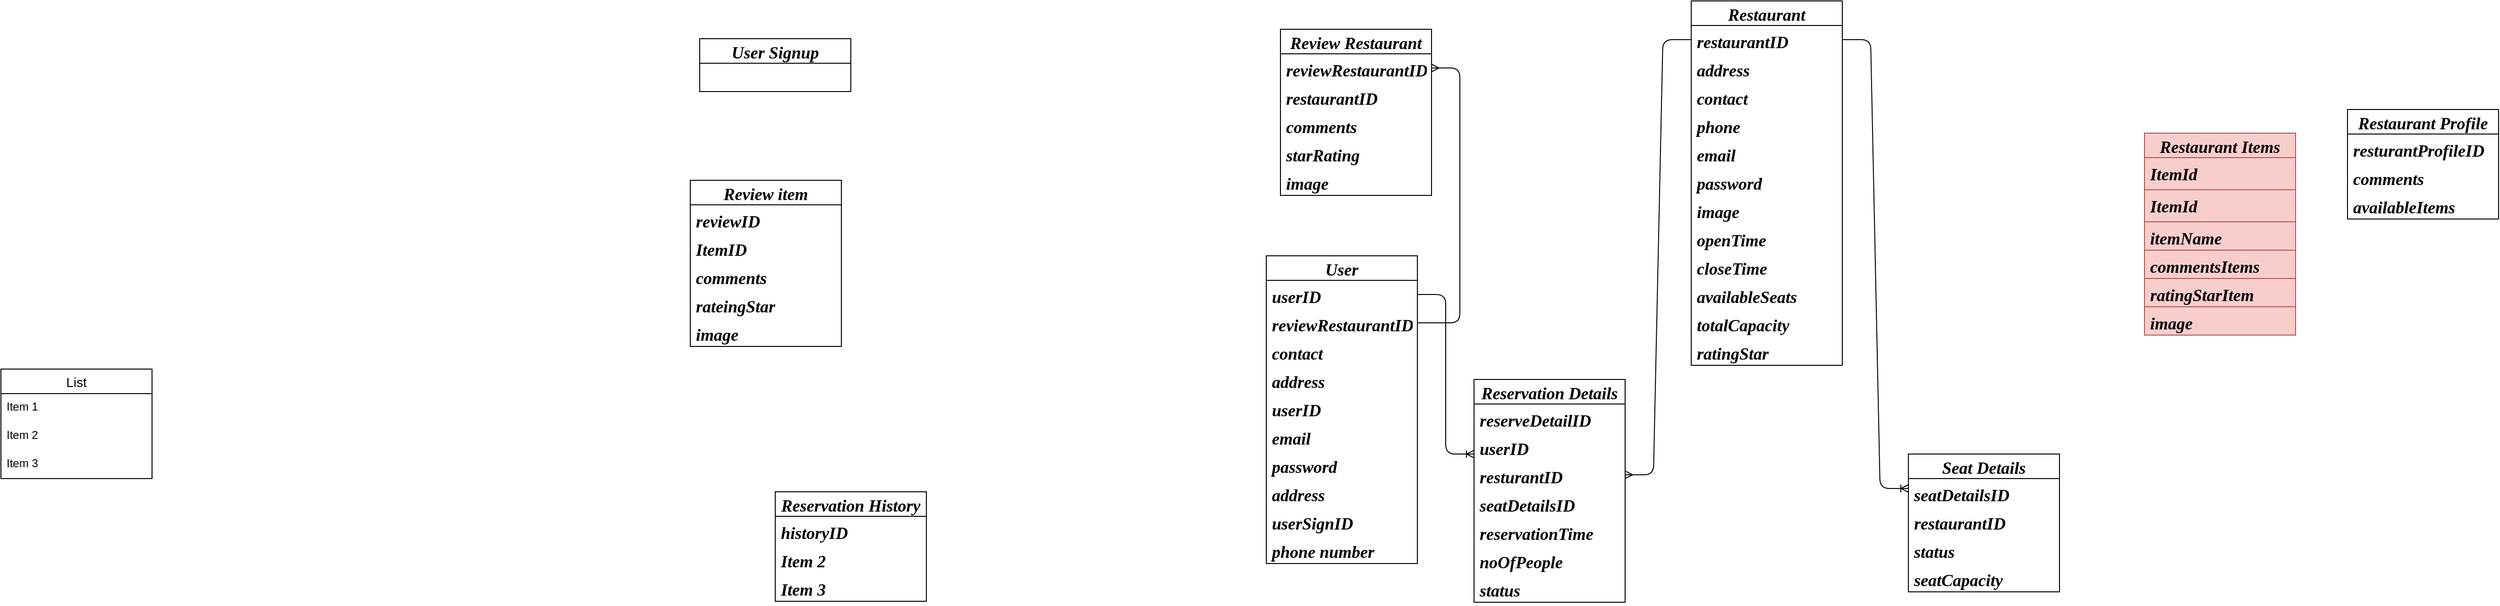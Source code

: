 <mxfile version="14.1.8" type="github">
  <diagram id="LtLgtl0H59_zhM7yrg9D" name="Page-1">
    <mxGraphModel dx="2921" dy="693" grid="1" gridSize="10" guides="1" tooltips="1" connect="1" arrows="1" fold="1" page="1" pageScale="1" pageWidth="850" pageHeight="1100" math="0" shadow="0">
      <root>
        <mxCell id="0" />
        <mxCell id="1" parent="0" />
        <mxCell id="K3Fq1qGG9vaQc0jTNdZ0-2" value="User" style="swimlane;fontStyle=3;childLayout=stackLayout;horizontal=1;startSize=26;horizontalStack=0;resizeParent=1;resizeParentMax=0;resizeLast=0;collapsible=1;marginBottom=0;align=center;fontSize=18;fontFamily=Times New Roman;" parent="1" vertex="1">
          <mxGeometry x="250" y="280" width="160" height="326" as="geometry" />
        </mxCell>
        <mxCell id="K3Fq1qGG9vaQc0jTNdZ0-3" value="userID" style="text;strokeColor=none;fillColor=none;spacingLeft=4;spacingRight=4;overflow=hidden;rotatable=0;points=[[0,0.5],[1,0.5]];portConstraint=eastwest;fontSize=18;fontFamily=Times New Roman;fontStyle=3" parent="K3Fq1qGG9vaQc0jTNdZ0-2" vertex="1">
          <mxGeometry y="26" width="160" height="30" as="geometry" />
        </mxCell>
        <mxCell id="K3Fq1qGG9vaQc0jTNdZ0-4" value="reviewRestaurantID" style="text;strokeColor=none;fillColor=none;spacingLeft=4;spacingRight=4;overflow=hidden;rotatable=0;points=[[0,0.5],[1,0.5]];portConstraint=eastwest;fontSize=18;fontFamily=Times New Roman;fontStyle=3" parent="K3Fq1qGG9vaQc0jTNdZ0-2" vertex="1">
          <mxGeometry y="56" width="160" height="30" as="geometry" />
        </mxCell>
        <mxCell id="K3Fq1qGG9vaQc0jTNdZ0-5" value="contact" style="text;strokeColor=none;fillColor=none;spacingLeft=4;spacingRight=4;overflow=hidden;rotatable=0;points=[[0,0.5],[1,0.5]];portConstraint=eastwest;fontSize=18;fontFamily=Times New Roman;fontStyle=3" parent="K3Fq1qGG9vaQc0jTNdZ0-2" vertex="1">
          <mxGeometry y="86" width="160" height="30" as="geometry" />
        </mxCell>
        <mxCell id="K3Fq1qGG9vaQc0jTNdZ0-13" value="address" style="text;strokeColor=none;fillColor=none;spacingLeft=4;spacingRight=4;overflow=hidden;rotatable=0;points=[[0,0.5],[1,0.5]];portConstraint=eastwest;fontSize=18;fontFamily=Times New Roman;fontStyle=3" parent="K3Fq1qGG9vaQc0jTNdZ0-2" vertex="1">
          <mxGeometry y="116" width="160" height="30" as="geometry" />
        </mxCell>
        <mxCell id="K3Fq1qGG9vaQc0jTNdZ0-32" value="userID" style="text;strokeColor=none;fillColor=none;spacingLeft=4;spacingRight=4;overflow=hidden;rotatable=0;points=[[0,0.5],[1,0.5]];portConstraint=eastwest;fontSize=18;fontFamily=Times New Roman;fontStyle=3" parent="K3Fq1qGG9vaQc0jTNdZ0-2" vertex="1">
          <mxGeometry y="146" width="160" height="30" as="geometry" />
        </mxCell>
        <mxCell id="K3Fq1qGG9vaQc0jTNdZ0-26" value="email" style="text;strokeColor=none;fillColor=none;spacingLeft=4;spacingRight=4;overflow=hidden;rotatable=0;points=[[0,0.5],[1,0.5]];portConstraint=eastwest;fontSize=18;fontFamily=Times New Roman;fontStyle=3" parent="K3Fq1qGG9vaQc0jTNdZ0-2" vertex="1">
          <mxGeometry y="176" width="160" height="30" as="geometry" />
        </mxCell>
        <mxCell id="K3Fq1qGG9vaQc0jTNdZ0-27" value="password" style="text;strokeColor=none;fillColor=none;spacingLeft=4;spacingRight=4;overflow=hidden;rotatable=0;points=[[0,0.5],[1,0.5]];portConstraint=eastwest;fontSize=18;fontFamily=Times New Roman;fontStyle=3" parent="K3Fq1qGG9vaQc0jTNdZ0-2" vertex="1">
          <mxGeometry y="206" width="160" height="30" as="geometry" />
        </mxCell>
        <mxCell id="K3Fq1qGG9vaQc0jTNdZ0-29" value="address" style="text;strokeColor=none;fillColor=none;spacingLeft=4;spacingRight=4;overflow=hidden;rotatable=0;points=[[0,0.5],[1,0.5]];portConstraint=eastwest;fontSize=18;fontFamily=Times New Roman;fontStyle=3" parent="K3Fq1qGG9vaQc0jTNdZ0-2" vertex="1">
          <mxGeometry y="236" width="160" height="30" as="geometry" />
        </mxCell>
        <mxCell id="K3Fq1qGG9vaQc0jTNdZ0-25" value="userSignID" style="text;strokeColor=none;fillColor=none;spacingLeft=4;spacingRight=4;overflow=hidden;rotatable=0;points=[[0,0.5],[1,0.5]];portConstraint=eastwest;fontSize=18;fontFamily=Times New Roman;fontStyle=3" parent="K3Fq1qGG9vaQc0jTNdZ0-2" vertex="1">
          <mxGeometry y="266" width="160" height="30" as="geometry" />
        </mxCell>
        <mxCell id="K3Fq1qGG9vaQc0jTNdZ0-28" value="phone number" style="text;strokeColor=none;fillColor=none;spacingLeft=4;spacingRight=4;overflow=hidden;rotatable=0;points=[[0,0.5],[1,0.5]];portConstraint=eastwest;fontSize=18;fontFamily=Times New Roman;fontStyle=3" parent="K3Fq1qGG9vaQc0jTNdZ0-2" vertex="1">
          <mxGeometry y="296" width="160" height="30" as="geometry" />
        </mxCell>
        <mxCell id="K3Fq1qGG9vaQc0jTNdZ0-7" value="Restaurant" style="swimlane;fontStyle=3;childLayout=stackLayout;horizontal=1;startSize=26;horizontalStack=0;resizeParent=1;resizeParentMax=0;resizeLast=0;collapsible=1;marginBottom=0;align=center;fontSize=18;fontFamily=Times New Roman;" parent="1" vertex="1">
          <mxGeometry x="700" y="10" width="160" height="386" as="geometry" />
        </mxCell>
        <mxCell id="K3Fq1qGG9vaQc0jTNdZ0-8" value="restaurantID" style="text;strokeColor=none;fillColor=none;spacingLeft=4;spacingRight=4;overflow=hidden;rotatable=0;points=[[0,0.5],[1,0.5]];portConstraint=eastwest;fontSize=18;fontFamily=Times New Roman;fontStyle=3" parent="K3Fq1qGG9vaQc0jTNdZ0-7" vertex="1">
          <mxGeometry y="26" width="160" height="30" as="geometry" />
        </mxCell>
        <mxCell id="K3Fq1qGG9vaQc0jTNdZ0-11" value="address" style="text;strokeColor=none;fillColor=none;spacingLeft=4;spacingRight=4;overflow=hidden;rotatable=0;points=[[0,0.5],[1,0.5]];portConstraint=eastwest;fontSize=18;fontFamily=Times New Roman;fontStyle=3" parent="K3Fq1qGG9vaQc0jTNdZ0-7" vertex="1">
          <mxGeometry y="56" width="160" height="30" as="geometry" />
        </mxCell>
        <mxCell id="K3Fq1qGG9vaQc0jTNdZ0-12" value="contact" style="text;strokeColor=none;fillColor=none;spacingLeft=4;spacingRight=4;overflow=hidden;rotatable=0;points=[[0,0.5],[1,0.5]];portConstraint=eastwest;fontSize=18;fontFamily=Times New Roman;fontStyle=3" parent="K3Fq1qGG9vaQc0jTNdZ0-7" vertex="1">
          <mxGeometry y="86" width="160" height="30" as="geometry" />
        </mxCell>
        <mxCell id="xaXNP4Upr7w5U2Vh18G4-7" value="phone" style="text;strokeColor=none;fillColor=none;spacingLeft=4;spacingRight=4;overflow=hidden;rotatable=0;points=[[0,0.5],[1,0.5]];portConstraint=eastwest;fontSize=18;fontFamily=Times New Roman;fontStyle=3" vertex="1" parent="K3Fq1qGG9vaQc0jTNdZ0-7">
          <mxGeometry y="116" width="160" height="30" as="geometry" />
        </mxCell>
        <mxCell id="xaXNP4Upr7w5U2Vh18G4-12" value="email" style="text;strokeColor=none;fillColor=none;spacingLeft=4;spacingRight=4;overflow=hidden;rotatable=0;points=[[0,0.5],[1,0.5]];portConstraint=eastwest;fontSize=18;fontFamily=Times New Roman;fontStyle=3" vertex="1" parent="K3Fq1qGG9vaQc0jTNdZ0-7">
          <mxGeometry y="146" width="160" height="30" as="geometry" />
        </mxCell>
        <mxCell id="xaXNP4Upr7w5U2Vh18G4-13" value="password" style="text;strokeColor=none;fillColor=none;spacingLeft=4;spacingRight=4;overflow=hidden;rotatable=0;points=[[0,0.5],[1,0.5]];portConstraint=eastwest;fontSize=18;fontFamily=Times New Roman;fontStyle=3" vertex="1" parent="K3Fq1qGG9vaQc0jTNdZ0-7">
          <mxGeometry y="176" width="160" height="30" as="geometry" />
        </mxCell>
        <mxCell id="xaXNP4Upr7w5U2Vh18G4-9" value="image" style="text;strokeColor=none;fillColor=none;spacingLeft=4;spacingRight=4;overflow=hidden;rotatable=0;points=[[0,0.5],[1,0.5]];portConstraint=eastwest;fontSize=18;fontFamily=Times New Roman;fontStyle=3" vertex="1" parent="K3Fq1qGG9vaQc0jTNdZ0-7">
          <mxGeometry y="206" width="160" height="30" as="geometry" />
        </mxCell>
        <mxCell id="xaXNP4Upr7w5U2Vh18G4-4" value="openTime" style="text;strokeColor=none;fillColor=none;spacingLeft=4;spacingRight=4;overflow=hidden;rotatable=0;points=[[0,0.5],[1,0.5]];portConstraint=eastwest;fontSize=18;fontFamily=Times New Roman;fontStyle=3" vertex="1" parent="K3Fq1qGG9vaQc0jTNdZ0-7">
          <mxGeometry y="236" width="160" height="30" as="geometry" />
        </mxCell>
        <mxCell id="xaXNP4Upr7w5U2Vh18G4-20" value="closeTime" style="text;strokeColor=none;fillColor=none;spacingLeft=4;spacingRight=4;overflow=hidden;rotatable=0;points=[[0,0.5],[1,0.5]];portConstraint=eastwest;fontSize=18;fontFamily=Times New Roman;fontStyle=3" vertex="1" parent="K3Fq1qGG9vaQc0jTNdZ0-7">
          <mxGeometry y="266" width="160" height="30" as="geometry" />
        </mxCell>
        <mxCell id="K3Fq1qGG9vaQc0jTNdZ0-16" value="availableSeats" style="text;strokeColor=none;fillColor=none;spacingLeft=4;spacingRight=4;overflow=hidden;rotatable=0;points=[[0,0.5],[1,0.5]];portConstraint=eastwest;fontSize=18;fontFamily=Times New Roman;fontStyle=3" parent="K3Fq1qGG9vaQc0jTNdZ0-7" vertex="1">
          <mxGeometry y="296" width="160" height="30" as="geometry" />
        </mxCell>
        <mxCell id="K3Fq1qGG9vaQc0jTNdZ0-17" value="totalCapacity" style="text;strokeColor=none;fillColor=none;spacingLeft=4;spacingRight=4;overflow=hidden;rotatable=0;points=[[0,0.5],[1,0.5]];portConstraint=eastwest;fontSize=18;fontFamily=Times New Roman;fontStyle=3" parent="K3Fq1qGG9vaQc0jTNdZ0-7" vertex="1">
          <mxGeometry y="326" width="160" height="30" as="geometry" />
        </mxCell>
        <mxCell id="xaXNP4Upr7w5U2Vh18G4-11" value="ratingStar" style="text;strokeColor=none;fillColor=none;spacingLeft=4;spacingRight=4;overflow=hidden;rotatable=0;points=[[0,0.5],[1,0.5]];portConstraint=eastwest;fontSize=18;fontFamily=Times New Roman;fontStyle=3" vertex="1" parent="K3Fq1qGG9vaQc0jTNdZ0-7">
          <mxGeometry y="356" width="160" height="30" as="geometry" />
        </mxCell>
        <mxCell id="K3Fq1qGG9vaQc0jTNdZ0-14" value="Restaurant Profile" style="swimlane;fontStyle=3;childLayout=stackLayout;horizontal=1;startSize=26;horizontalStack=0;resizeParent=1;resizeParentMax=0;resizeLast=0;collapsible=1;marginBottom=0;align=center;fontSize=18;fontFamily=Times New Roman;" parent="1" vertex="1">
          <mxGeometry x="1395" y="125" width="160" height="116" as="geometry" />
        </mxCell>
        <mxCell id="K3Fq1qGG9vaQc0jTNdZ0-18" value="resturantProfileID" style="text;strokeColor=none;fillColor=none;spacingLeft=4;spacingRight=4;overflow=hidden;rotatable=0;points=[[0,0.5],[1,0.5]];portConstraint=eastwest;fontSize=18;fontFamily=Times New Roman;fontStyle=3" parent="K3Fq1qGG9vaQc0jTNdZ0-14" vertex="1">
          <mxGeometry y="26" width="160" height="30" as="geometry" />
        </mxCell>
        <mxCell id="xaXNP4Upr7w5U2Vh18G4-10" value="comments" style="text;strokeColor=none;fillColor=none;spacingLeft=4;spacingRight=4;overflow=hidden;rotatable=0;points=[[0,0.5],[1,0.5]];portConstraint=eastwest;fontSize=18;fontFamily=Times New Roman;fontStyle=3" vertex="1" parent="K3Fq1qGG9vaQc0jTNdZ0-14">
          <mxGeometry y="56" width="160" height="30" as="geometry" />
        </mxCell>
        <mxCell id="K3Fq1qGG9vaQc0jTNdZ0-15" value="availableItems" style="text;strokeColor=none;fillColor=none;spacingLeft=4;spacingRight=4;overflow=hidden;rotatable=0;points=[[0,0.5],[1,0.5]];portConstraint=eastwest;fontSize=18;fontFamily=Times New Roman;fontStyle=3" parent="K3Fq1qGG9vaQc0jTNdZ0-14" vertex="1">
          <mxGeometry y="86" width="160" height="30" as="geometry" />
        </mxCell>
        <mxCell id="K3Fq1qGG9vaQc0jTNdZ0-24" value="User Signup" style="swimlane;fontStyle=3;childLayout=stackLayout;horizontal=1;startSize=26;horizontalStack=0;resizeParent=1;resizeParentMax=0;resizeLast=0;collapsible=1;marginBottom=0;align=center;fontSize=18;fontFamily=Times New Roman;" parent="1" vertex="1">
          <mxGeometry x="-350" y="50" width="160" height="56" as="geometry" />
        </mxCell>
        <mxCell id="K3Fq1qGG9vaQc0jTNdZ0-20" value="Review Restaurant" style="swimlane;fontStyle=3;childLayout=stackLayout;horizontal=1;startSize=26;horizontalStack=0;resizeParent=1;resizeParentMax=0;resizeLast=0;collapsible=1;marginBottom=0;align=center;fontSize=18;fontFamily=Times New Roman;" parent="1" vertex="1">
          <mxGeometry x="265" y="40" width="160" height="176" as="geometry" />
        </mxCell>
        <mxCell id="K3Fq1qGG9vaQc0jTNdZ0-21" value="reviewRestaurantID" style="text;strokeColor=none;fillColor=none;spacingLeft=4;spacingRight=4;overflow=hidden;rotatable=0;points=[[0,0.5],[1,0.5]];portConstraint=eastwest;fontSize=18;fontFamily=Times New Roman;fontStyle=3" parent="K3Fq1qGG9vaQc0jTNdZ0-20" vertex="1">
          <mxGeometry y="26" width="160" height="30" as="geometry" />
        </mxCell>
        <mxCell id="K3Fq1qGG9vaQc0jTNdZ0-22" value="restaurantID" style="text;strokeColor=none;fillColor=none;spacingLeft=4;spacingRight=4;overflow=hidden;rotatable=0;points=[[0,0.5],[1,0.5]];portConstraint=eastwest;fontSize=18;fontFamily=Times New Roman;fontStyle=3" parent="K3Fq1qGG9vaQc0jTNdZ0-20" vertex="1">
          <mxGeometry y="56" width="160" height="30" as="geometry" />
        </mxCell>
        <mxCell id="K3Fq1qGG9vaQc0jTNdZ0-23" value="comments" style="text;strokeColor=none;fillColor=none;spacingLeft=4;spacingRight=4;overflow=hidden;rotatable=0;points=[[0,0.5],[1,0.5]];portConstraint=eastwest;fontSize=18;fontFamily=Times New Roman;fontStyle=3" parent="K3Fq1qGG9vaQc0jTNdZ0-20" vertex="1">
          <mxGeometry y="86" width="160" height="30" as="geometry" />
        </mxCell>
        <mxCell id="K3Fq1qGG9vaQc0jTNdZ0-35" value="starRating" style="text;strokeColor=none;fillColor=none;spacingLeft=4;spacingRight=4;overflow=hidden;rotatable=0;points=[[0,0.5],[1,0.5]];portConstraint=eastwest;fontSize=18;fontFamily=Times New Roman;fontStyle=3" parent="K3Fq1qGG9vaQc0jTNdZ0-20" vertex="1">
          <mxGeometry y="116" width="160" height="30" as="geometry" />
        </mxCell>
        <mxCell id="K3Fq1qGG9vaQc0jTNdZ0-36" value="image" style="text;strokeColor=none;fillColor=none;spacingLeft=4;spacingRight=4;overflow=hidden;rotatable=0;points=[[0,0.5],[1,0.5]];portConstraint=eastwest;fontSize=18;fontFamily=Times New Roman;fontStyle=3" parent="K3Fq1qGG9vaQc0jTNdZ0-20" vertex="1">
          <mxGeometry y="146" width="160" height="30" as="geometry" />
        </mxCell>
        <mxCell id="K3Fq1qGG9vaQc0jTNdZ0-37" value="Review item" style="swimlane;fontStyle=3;childLayout=stackLayout;horizontal=1;startSize=26;horizontalStack=0;resizeParent=1;resizeParentMax=0;resizeLast=0;collapsible=1;marginBottom=0;align=center;fontSize=18;fontFamily=Times New Roman;" parent="1" vertex="1">
          <mxGeometry x="-360" y="200" width="160" height="176" as="geometry" />
        </mxCell>
        <mxCell id="K3Fq1qGG9vaQc0jTNdZ0-38" value="reviewID" style="text;strokeColor=none;fillColor=none;spacingLeft=4;spacingRight=4;overflow=hidden;rotatable=0;points=[[0,0.5],[1,0.5]];portConstraint=eastwest;fontSize=18;fontFamily=Times New Roman;fontStyle=3" parent="K3Fq1qGG9vaQc0jTNdZ0-37" vertex="1">
          <mxGeometry y="26" width="160" height="30" as="geometry" />
        </mxCell>
        <mxCell id="K3Fq1qGG9vaQc0jTNdZ0-39" value="ItemID" style="text;strokeColor=none;fillColor=none;spacingLeft=4;spacingRight=4;overflow=hidden;rotatable=0;points=[[0,0.5],[1,0.5]];portConstraint=eastwest;fontSize=18;fontFamily=Times New Roman;fontStyle=3" parent="K3Fq1qGG9vaQc0jTNdZ0-37" vertex="1">
          <mxGeometry y="56" width="160" height="30" as="geometry" />
        </mxCell>
        <mxCell id="K3Fq1qGG9vaQc0jTNdZ0-40" value="comments" style="text;strokeColor=none;fillColor=none;spacingLeft=4;spacingRight=4;overflow=hidden;rotatable=0;points=[[0,0.5],[1,0.5]];portConstraint=eastwest;fontSize=18;fontFamily=Times New Roman;fontStyle=3" parent="K3Fq1qGG9vaQc0jTNdZ0-37" vertex="1">
          <mxGeometry y="86" width="160" height="30" as="geometry" />
        </mxCell>
        <mxCell id="K3Fq1qGG9vaQc0jTNdZ0-41" value="rateingStar" style="text;strokeColor=none;fillColor=none;spacingLeft=4;spacingRight=4;overflow=hidden;rotatable=0;points=[[0,0.5],[1,0.5]];portConstraint=eastwest;fontSize=18;fontFamily=Times New Roman;fontStyle=3" parent="K3Fq1qGG9vaQc0jTNdZ0-37" vertex="1">
          <mxGeometry y="116" width="160" height="30" as="geometry" />
        </mxCell>
        <mxCell id="K3Fq1qGG9vaQc0jTNdZ0-42" value="image" style="text;strokeColor=none;fillColor=none;spacingLeft=4;spacingRight=4;overflow=hidden;rotatable=0;points=[[0,0.5],[1,0.5]];portConstraint=eastwest;fontSize=18;fontFamily=Times New Roman;fontStyle=3" parent="K3Fq1qGG9vaQc0jTNdZ0-37" vertex="1">
          <mxGeometry y="146" width="160" height="30" as="geometry" />
        </mxCell>
        <mxCell id="K3Fq1qGG9vaQc0jTNdZ0-44" value="" style="edgeStyle=entityRelationEdgeStyle;fontSize=18;html=1;endArrow=ERmany;exitX=1;exitY=0.5;exitDx=0;exitDy=0;fontFamily=Times New Roman;fontStyle=3" parent="1" source="K3Fq1qGG9vaQc0jTNdZ0-4" target="K3Fq1qGG9vaQc0jTNdZ0-21" edge="1">
          <mxGeometry width="100" height="100" relative="1" as="geometry">
            <mxPoint x="40" y="600" as="sourcePoint" />
            <mxPoint x="140" y="500" as="targetPoint" />
          </mxGeometry>
        </mxCell>
        <mxCell id="K3Fq1qGG9vaQc0jTNdZ0-45" value="Restaurant Items" style="swimlane;fontStyle=3;childLayout=stackLayout;horizontal=1;startSize=26;horizontalStack=0;resizeParent=1;resizeParentMax=0;resizeLast=0;collapsible=1;marginBottom=0;align=center;fontSize=18;fontFamily=Times New Roman;fillColor=#f8cecc;strokeColor=#b85450;" parent="1" vertex="1">
          <mxGeometry x="1180" y="150" width="160" height="214" as="geometry" />
        </mxCell>
        <mxCell id="xaXNP4Upr7w5U2Vh18G4-34" value="ItemId" style="text;strokeColor=#b85450;fillColor=#f8cecc;spacingLeft=4;spacingRight=4;overflow=hidden;rotatable=0;points=[[0,0.5],[1,0.5]];portConstraint=eastwest;fontSize=18;fontFamily=Times New Roman;fontStyle=3" vertex="1" parent="K3Fq1qGG9vaQc0jTNdZ0-45">
          <mxGeometry y="26" width="160" height="34" as="geometry" />
        </mxCell>
        <mxCell id="K3Fq1qGG9vaQc0jTNdZ0-46" value="ItemId" style="text;strokeColor=#b85450;fillColor=#f8cecc;spacingLeft=4;spacingRight=4;overflow=hidden;rotatable=0;points=[[0,0.5],[1,0.5]];portConstraint=eastwest;fontSize=18;fontFamily=Times New Roman;fontStyle=3" parent="K3Fq1qGG9vaQc0jTNdZ0-45" vertex="1">
          <mxGeometry y="60" width="160" height="34" as="geometry" />
        </mxCell>
        <mxCell id="K3Fq1qGG9vaQc0jTNdZ0-47" value="itemName" style="text;strokeColor=#b85450;fillColor=#f8cecc;spacingLeft=4;spacingRight=4;overflow=hidden;rotatable=0;points=[[0,0.5],[1,0.5]];portConstraint=eastwest;fontSize=18;fontFamily=Times New Roman;fontStyle=3" parent="K3Fq1qGG9vaQc0jTNdZ0-45" vertex="1">
          <mxGeometry y="94" width="160" height="30" as="geometry" />
        </mxCell>
        <mxCell id="K3Fq1qGG9vaQc0jTNdZ0-48" value="commentsItems" style="text;strokeColor=#b85450;fillColor=#f8cecc;spacingLeft=4;spacingRight=4;overflow=hidden;rotatable=0;points=[[0,0.5],[1,0.5]];portConstraint=eastwest;fontSize=18;fontFamily=Times New Roman;fontStyle=3" parent="K3Fq1qGG9vaQc0jTNdZ0-45" vertex="1">
          <mxGeometry y="124" width="160" height="30" as="geometry" />
        </mxCell>
        <mxCell id="K3Fq1qGG9vaQc0jTNdZ0-49" value="ratingStarItem" style="text;strokeColor=#b85450;fillColor=#f8cecc;spacingLeft=4;spacingRight=4;overflow=hidden;rotatable=0;points=[[0,0.5],[1,0.5]];portConstraint=eastwest;fontSize=18;fontFamily=Times New Roman;fontStyle=3" parent="K3Fq1qGG9vaQc0jTNdZ0-45" vertex="1">
          <mxGeometry y="154" width="160" height="30" as="geometry" />
        </mxCell>
        <mxCell id="K3Fq1qGG9vaQc0jTNdZ0-50" value="image" style="text;strokeColor=#b85450;fillColor=#f8cecc;spacingLeft=4;spacingRight=4;overflow=hidden;rotatable=0;points=[[0,0.5],[1,0.5]];portConstraint=eastwest;fontSize=18;fontFamily=Times New Roman;fontStyle=3" parent="K3Fq1qGG9vaQc0jTNdZ0-45" vertex="1">
          <mxGeometry y="184" width="160" height="30" as="geometry" />
        </mxCell>
        <mxCell id="K3Fq1qGG9vaQc0jTNdZ0-51" value="Reservation History" style="swimlane;fontStyle=3;childLayout=stackLayout;horizontal=1;startSize=26;horizontalStack=0;resizeParent=1;resizeParentMax=0;resizeLast=0;collapsible=1;marginBottom=0;align=center;fontSize=18;fontFamily=Times New Roman;" parent="1" vertex="1">
          <mxGeometry x="-270" y="530" width="160" height="116" as="geometry" />
        </mxCell>
        <mxCell id="K3Fq1qGG9vaQc0jTNdZ0-52" value="historyID" style="text;strokeColor=none;fillColor=none;spacingLeft=4;spacingRight=4;overflow=hidden;rotatable=0;points=[[0,0.5],[1,0.5]];portConstraint=eastwest;fontSize=18;fontFamily=Times New Roman;fontStyle=3" parent="K3Fq1qGG9vaQc0jTNdZ0-51" vertex="1">
          <mxGeometry y="26" width="160" height="30" as="geometry" />
        </mxCell>
        <mxCell id="K3Fq1qGG9vaQc0jTNdZ0-53" value="Item 2" style="text;strokeColor=none;fillColor=none;spacingLeft=4;spacingRight=4;overflow=hidden;rotatable=0;points=[[0,0.5],[1,0.5]];portConstraint=eastwest;fontSize=18;fontFamily=Times New Roman;fontStyle=3" parent="K3Fq1qGG9vaQc0jTNdZ0-51" vertex="1">
          <mxGeometry y="56" width="160" height="30" as="geometry" />
        </mxCell>
        <mxCell id="K3Fq1qGG9vaQc0jTNdZ0-54" value="Item 3" style="text;strokeColor=none;fillColor=none;spacingLeft=4;spacingRight=4;overflow=hidden;rotatable=0;points=[[0,0.5],[1,0.5]];portConstraint=eastwest;fontSize=18;fontFamily=Times New Roman;fontStyle=3" parent="K3Fq1qGG9vaQc0jTNdZ0-51" vertex="1">
          <mxGeometry y="86" width="160" height="30" as="geometry" />
        </mxCell>
        <mxCell id="K3Fq1qGG9vaQc0jTNdZ0-55" value="Reservation Details" style="swimlane;fontStyle=3;childLayout=stackLayout;horizontal=1;startSize=26;horizontalStack=0;resizeParent=1;resizeParentMax=0;resizeLast=0;collapsible=1;marginBottom=0;align=center;fontSize=18;fontFamily=Times New Roman;" parent="1" vertex="1">
          <mxGeometry x="470" y="411" width="160" height="236" as="geometry" />
        </mxCell>
        <mxCell id="K3Fq1qGG9vaQc0jTNdZ0-56" value="reserveDetailID" style="text;strokeColor=none;fillColor=none;spacingLeft=4;spacingRight=4;overflow=hidden;rotatable=0;points=[[0,0.5],[1,0.5]];portConstraint=eastwest;fontSize=18;fontFamily=Times New Roman;fontStyle=3" parent="K3Fq1qGG9vaQc0jTNdZ0-55" vertex="1">
          <mxGeometry y="26" width="160" height="30" as="geometry" />
        </mxCell>
        <mxCell id="K3Fq1qGG9vaQc0jTNdZ0-59" value="userID" style="text;strokeColor=none;fillColor=none;spacingLeft=4;spacingRight=4;overflow=hidden;rotatable=0;points=[[0,0.5],[1,0.5]];portConstraint=eastwest;fontSize=18;fontFamily=Times New Roman;fontStyle=3" parent="K3Fq1qGG9vaQc0jTNdZ0-55" vertex="1">
          <mxGeometry y="56" width="160" height="30" as="geometry" />
        </mxCell>
        <mxCell id="K3Fq1qGG9vaQc0jTNdZ0-58" value="resturantID" style="text;strokeColor=none;fillColor=none;spacingLeft=4;spacingRight=4;overflow=hidden;rotatable=0;points=[[0,0.5],[1,0.5]];portConstraint=eastwest;fontSize=18;fontFamily=Times New Roman;fontStyle=3" parent="K3Fq1qGG9vaQc0jTNdZ0-55" vertex="1">
          <mxGeometry y="86" width="160" height="30" as="geometry" />
        </mxCell>
        <mxCell id="xaXNP4Upr7w5U2Vh18G4-33" value="seatDetailsID" style="text;strokeColor=none;fillColor=none;spacingLeft=4;spacingRight=4;overflow=hidden;rotatable=0;points=[[0,0.5],[1,0.5]];portConstraint=eastwest;fontSize=18;fontFamily=Times New Roman;fontStyle=3" vertex="1" parent="K3Fq1qGG9vaQc0jTNdZ0-55">
          <mxGeometry y="116" width="160" height="30" as="geometry" />
        </mxCell>
        <mxCell id="K3Fq1qGG9vaQc0jTNdZ0-57" value="reservationTime" style="text;strokeColor=none;fillColor=none;spacingLeft=4;spacingRight=4;overflow=hidden;rotatable=0;points=[[0,0.5],[1,0.5]];portConstraint=eastwest;fontSize=18;fontFamily=Times New Roman;fontStyle=3" parent="K3Fq1qGG9vaQc0jTNdZ0-55" vertex="1">
          <mxGeometry y="146" width="160" height="30" as="geometry" />
        </mxCell>
        <mxCell id="K3Fq1qGG9vaQc0jTNdZ0-60" value="noOfPeople" style="text;strokeColor=none;fillColor=none;spacingLeft=4;spacingRight=4;overflow=hidden;rotatable=0;points=[[0,0.5],[1,0.5]];portConstraint=eastwest;fontSize=18;fontFamily=Times New Roman;fontStyle=3" parent="K3Fq1qGG9vaQc0jTNdZ0-55" vertex="1">
          <mxGeometry y="176" width="160" height="30" as="geometry" />
        </mxCell>
        <mxCell id="K3Fq1qGG9vaQc0jTNdZ0-61" value="status" style="text;strokeColor=none;fillColor=none;spacingLeft=4;spacingRight=4;overflow=hidden;rotatable=0;points=[[0,0.5],[1,0.5]];portConstraint=eastwest;fontSize=18;fontFamily=Times New Roman;fontStyle=3" parent="K3Fq1qGG9vaQc0jTNdZ0-55" vertex="1">
          <mxGeometry y="206" width="160" height="30" as="geometry" />
        </mxCell>
        <mxCell id="xaXNP4Upr7w5U2Vh18G4-1" value="" style="edgeStyle=entityRelationEdgeStyle;fontSize=12;html=1;endArrow=ERoneToMany;exitX=1;exitY=0.5;exitDx=0;exitDy=0;" edge="1" parent="1" source="K3Fq1qGG9vaQc0jTNdZ0-3">
          <mxGeometry width="100" height="100" relative="1" as="geometry">
            <mxPoint x="410" y="321" as="sourcePoint" />
            <mxPoint x="470" y="490" as="targetPoint" />
          </mxGeometry>
        </mxCell>
        <mxCell id="xaXNP4Upr7w5U2Vh18G4-6" value="" style="edgeStyle=entityRelationEdgeStyle;fontSize=12;html=1;endArrow=ERmany;entryX=1;entryY=0.5;entryDx=0;entryDy=0;exitX=0;exitY=0.5;exitDx=0;exitDy=0;" edge="1" parent="1" source="K3Fq1qGG9vaQc0jTNdZ0-8" target="K3Fq1qGG9vaQc0jTNdZ0-58">
          <mxGeometry width="100" height="100" relative="1" as="geometry">
            <mxPoint x="810" y="600" as="sourcePoint" />
            <mxPoint x="910" y="500" as="targetPoint" />
          </mxGeometry>
        </mxCell>
        <mxCell id="xaXNP4Upr7w5U2Vh18G4-21" value="Seat Details" style="swimlane;fontStyle=3;childLayout=stackLayout;horizontal=1;startSize=26;horizontalStack=0;resizeParent=1;resizeParentMax=0;resizeLast=0;collapsible=1;marginBottom=0;align=center;fontSize=18;fontFamily=Times New Roman;" vertex="1" parent="1">
          <mxGeometry x="930" y="490" width="160" height="146" as="geometry" />
        </mxCell>
        <mxCell id="xaXNP4Upr7w5U2Vh18G4-22" value="seatDetailsID" style="text;strokeColor=none;fillColor=none;spacingLeft=4;spacingRight=4;overflow=hidden;rotatable=0;points=[[0,0.5],[1,0.5]];portConstraint=eastwest;fontSize=18;fontFamily=Times New Roman;fontStyle=3" vertex="1" parent="xaXNP4Upr7w5U2Vh18G4-21">
          <mxGeometry y="26" width="160" height="30" as="geometry" />
        </mxCell>
        <mxCell id="xaXNP4Upr7w5U2Vh18G4-29" value="restaurantID" style="text;strokeColor=none;fillColor=none;spacingLeft=4;spacingRight=4;overflow=hidden;rotatable=0;points=[[0,0.5],[1,0.5]];portConstraint=eastwest;fontSize=18;fontFamily=Times New Roman;fontStyle=3" vertex="1" parent="xaXNP4Upr7w5U2Vh18G4-21">
          <mxGeometry y="56" width="160" height="30" as="geometry" />
        </mxCell>
        <mxCell id="xaXNP4Upr7w5U2Vh18G4-14" value="status" style="text;strokeColor=none;fillColor=none;spacingLeft=4;spacingRight=4;overflow=hidden;rotatable=0;points=[[0,0.5],[1,0.5]];portConstraint=eastwest;fontSize=18;fontFamily=Times New Roman;fontStyle=3" vertex="1" parent="xaXNP4Upr7w5U2Vh18G4-21">
          <mxGeometry y="86" width="160" height="30" as="geometry" />
        </mxCell>
        <mxCell id="xaXNP4Upr7w5U2Vh18G4-30" value="seatCapacity" style="text;strokeColor=none;fillColor=none;spacingLeft=4;spacingRight=4;overflow=hidden;rotatable=0;points=[[0,0.5],[1,0.5]];portConstraint=eastwest;fontSize=18;fontFamily=Times New Roman;fontStyle=3" vertex="1" parent="xaXNP4Upr7w5U2Vh18G4-21">
          <mxGeometry y="116" width="160" height="30" as="geometry" />
        </mxCell>
        <mxCell id="xaXNP4Upr7w5U2Vh18G4-32" value="" style="edgeStyle=entityRelationEdgeStyle;fontSize=12;html=1;endArrow=ERoneToMany;entryX=0;entryY=0.25;entryDx=0;entryDy=0;exitX=1;exitY=0.5;exitDx=0;exitDy=0;" edge="1" parent="1" source="K3Fq1qGG9vaQc0jTNdZ0-8" target="xaXNP4Upr7w5U2Vh18G4-21">
          <mxGeometry width="100" height="100" relative="1" as="geometry">
            <mxPoint x="990" y="380" as="sourcePoint" />
            <mxPoint x="1090" y="280" as="targetPoint" />
          </mxGeometry>
        </mxCell>
        <mxCell id="xaXNP4Upr7w5U2Vh18G4-35" value="List" style="swimlane;fontStyle=0;childLayout=stackLayout;horizontal=1;startSize=26;horizontalStack=0;resizeParent=1;resizeParentMax=0;resizeLast=0;collapsible=1;marginBottom=0;align=center;fontSize=14;" vertex="1" parent="1">
          <mxGeometry x="-1090" y="400" width="160" height="116" as="geometry" />
        </mxCell>
        <mxCell id="xaXNP4Upr7w5U2Vh18G4-36" value="Item 1" style="text;strokeColor=none;fillColor=none;spacingLeft=4;spacingRight=4;overflow=hidden;rotatable=0;points=[[0,0.5],[1,0.5]];portConstraint=eastwest;fontSize=12;" vertex="1" parent="xaXNP4Upr7w5U2Vh18G4-35">
          <mxGeometry y="26" width="160" height="30" as="geometry" />
        </mxCell>
        <mxCell id="xaXNP4Upr7w5U2Vh18G4-37" value="Item 2" style="text;strokeColor=none;fillColor=none;spacingLeft=4;spacingRight=4;overflow=hidden;rotatable=0;points=[[0,0.5],[1,0.5]];portConstraint=eastwest;fontSize=12;" vertex="1" parent="xaXNP4Upr7w5U2Vh18G4-35">
          <mxGeometry y="56" width="160" height="30" as="geometry" />
        </mxCell>
        <mxCell id="xaXNP4Upr7w5U2Vh18G4-38" value="Item 3" style="text;strokeColor=none;fillColor=none;spacingLeft=4;spacingRight=4;overflow=hidden;rotatable=0;points=[[0,0.5],[1,0.5]];portConstraint=eastwest;fontSize=12;" vertex="1" parent="xaXNP4Upr7w5U2Vh18G4-35">
          <mxGeometry y="86" width="160" height="30" as="geometry" />
        </mxCell>
      </root>
    </mxGraphModel>
  </diagram>
</mxfile>
